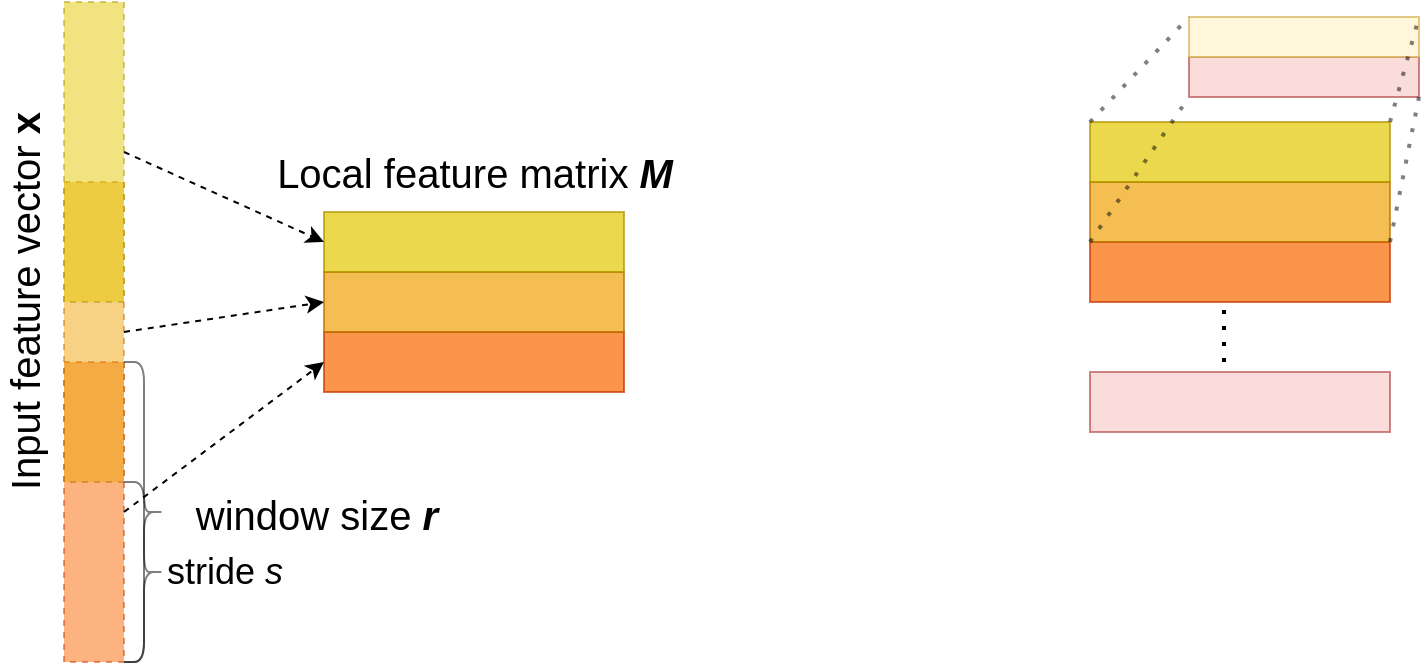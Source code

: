 <mxfile version="13.10.4" type="github">
  <diagram id="aq4iRbVSpHxAqp47M2av" name="Page-1">
    <mxGraphModel dx="732" dy="431" grid="1" gridSize="10" guides="1" tooltips="1" connect="1" arrows="1" fold="1" page="0" pageScale="1" pageWidth="827" pageHeight="1169" math="1" shadow="0">
      <root>
        <mxCell id="0" />
        <mxCell id="1" parent="0" />
        <mxCell id="JFULPdk7UiSNDiHIxE1C-34" value="" style="rounded=0;whiteSpace=wrap;html=1;strokeColor=#C73500;fillColor=#fa6800;opacity=50;dashed=1;fontColor=#ffffff;" vertex="1" parent="1">
          <mxGeometry x="160" y="200" width="30" height="150" as="geometry" />
        </mxCell>
        <mxCell id="JFULPdk7UiSNDiHIxE1C-35" value="" style="rounded=0;whiteSpace=wrap;html=1;strokeColor=#BD7000;fillColor=#f0a30a;opacity=50;dashed=1;fontColor=#ffffff;" vertex="1" parent="1">
          <mxGeometry x="160" y="110" width="30" height="150" as="geometry" />
        </mxCell>
        <mxCell id="JFULPdk7UiSNDiHIxE1C-36" value="" style="rounded=0;whiteSpace=wrap;html=1;strokeColor=#B09500;fillColor=#e3c800;opacity=50;dashed=1;fontColor=#ffffff;" vertex="1" parent="1">
          <mxGeometry x="160" y="20" width="30" height="150" as="geometry" />
        </mxCell>
        <mxCell id="JFULPdk7UiSNDiHIxE1C-38" value="" style="shape=curlyBracket;whiteSpace=wrap;html=1;rounded=1;strokeColor=#000000;fillColor=#D79B00;opacity=50;rotation=-180;" vertex="1" parent="1">
          <mxGeometry x="190" y="260" width="20" height="90" as="geometry" />
        </mxCell>
        <mxCell id="JFULPdk7UiSNDiHIxE1C-39" value="" style="shape=curlyBracket;whiteSpace=wrap;html=1;rounded=1;strokeColor=#000000;fillColor=#D79B00;opacity=50;rotation=-180;" vertex="1" parent="1">
          <mxGeometry x="190" y="200" width="20" height="150" as="geometry" />
        </mxCell>
        <mxCell id="JFULPdk7UiSNDiHIxE1C-41" value="&lt;font style=&quot;font-size: 18px&quot;&gt;stride&lt;/font&gt;&lt;font style=&quot;font-size: 18px&quot;&gt; &lt;i&gt;s&lt;/i&gt;&lt;/font&gt;" style="text;html=1;align=center;verticalAlign=middle;resizable=0;points=[];autosize=1;" vertex="1" parent="1">
          <mxGeometry x="205" y="295" width="70" height="20" as="geometry" />
        </mxCell>
        <mxCell id="JFULPdk7UiSNDiHIxE1C-42" value="&lt;font style=&quot;font-size: 20px&quot;&gt;window size &lt;i&gt;&lt;b&gt;r&lt;/b&gt;&lt;/i&gt;&lt;/font&gt;" style="text;html=1;align=center;verticalAlign=middle;resizable=0;points=[];autosize=1;" vertex="1" parent="1">
          <mxGeometry x="220" y="265" width="131" height="21" as="geometry" />
        </mxCell>
        <mxCell id="JFULPdk7UiSNDiHIxE1C-44" value="&lt;font style=&quot;font-size: 20px&quot;&gt;Input feature vector &lt;b&gt;x&lt;/b&gt;&lt;br&gt;&lt;/font&gt;" style="text;html=1;align=center;verticalAlign=middle;resizable=0;points=[];autosize=1;rotation=-90;" vertex="1" parent="1">
          <mxGeometry x="40" y="160" width="200" height="20" as="geometry" />
        </mxCell>
        <mxCell id="JFULPdk7UiSNDiHIxE1C-45" value="" style="rounded=0;whiteSpace=wrap;html=1;strokeColor=#C73500;fillColor=#fa6800;opacity=70;fontColor=#ffffff;rotation=90;" vertex="1" parent="1">
          <mxGeometry x="350" y="125" width="30" height="150" as="geometry" />
        </mxCell>
        <mxCell id="JFULPdk7UiSNDiHIxE1C-46" value="" style="rounded=0;whiteSpace=wrap;html=1;strokeColor=#BD7000;fillColor=#f0a30a;opacity=70;fontColor=#ffffff;rotation=90;" vertex="1" parent="1">
          <mxGeometry x="350" y="95" width="30" height="150" as="geometry" />
        </mxCell>
        <mxCell id="JFULPdk7UiSNDiHIxE1C-47" value="" style="rounded=0;whiteSpace=wrap;html=1;strokeColor=#B09500;fillColor=#e3c800;opacity=70;fontColor=#ffffff;rotation=90;" vertex="1" parent="1">
          <mxGeometry x="350" y="65" width="30" height="150" as="geometry" />
        </mxCell>
        <mxCell id="JFULPdk7UiSNDiHIxE1C-48" value="" style="endArrow=classic;html=1;exitX=1;exitY=0.5;exitDx=0;exitDy=0;entryX=0.5;entryY=1;entryDx=0;entryDy=0;dashed=1;" edge="1" parent="1" source="JFULPdk7UiSNDiHIxE1C-34" target="JFULPdk7UiSNDiHIxE1C-45">
          <mxGeometry width="50" height="50" relative="1" as="geometry">
            <mxPoint x="340" y="210" as="sourcePoint" />
            <mxPoint x="240" y="210" as="targetPoint" />
          </mxGeometry>
        </mxCell>
        <mxCell id="JFULPdk7UiSNDiHIxE1C-49" value="" style="endArrow=classic;html=1;exitX=1;exitY=0.5;exitDx=0;exitDy=0;entryX=0.5;entryY=1;entryDx=0;entryDy=0;dashed=1;" edge="1" parent="1" source="JFULPdk7UiSNDiHIxE1C-35" target="JFULPdk7UiSNDiHIxE1C-46">
          <mxGeometry width="50" height="50" relative="1" as="geometry">
            <mxPoint x="190.0" y="195" as="sourcePoint" />
            <mxPoint x="280.0" y="145" as="targetPoint" />
          </mxGeometry>
        </mxCell>
        <mxCell id="JFULPdk7UiSNDiHIxE1C-50" value="" style="endArrow=classic;html=1;exitX=1;exitY=0.5;exitDx=0;exitDy=0;entryX=0.5;entryY=1;entryDx=0;entryDy=0;dashed=1;" edge="1" parent="1" source="JFULPdk7UiSNDiHIxE1C-36" target="JFULPdk7UiSNDiHIxE1C-47">
          <mxGeometry width="50" height="50" relative="1" as="geometry">
            <mxPoint x="205.0" y="100" as="sourcePoint" />
            <mxPoint x="295.0" y="110" as="targetPoint" />
          </mxGeometry>
        </mxCell>
        <mxCell id="JFULPdk7UiSNDiHIxE1C-51" value="&lt;font style=&quot;font-size: 20px&quot;&gt;Local feature matrix &lt;i&gt;&lt;b&gt;M&lt;/b&gt;&lt;/i&gt;&lt;/font&gt;" style="text;html=1;align=center;verticalAlign=middle;resizable=0;points=[];autosize=1;" vertex="1" parent="1">
          <mxGeometry x="260" y="95" width="210" height="20" as="geometry" />
        </mxCell>
        <mxCell id="JFULPdk7UiSNDiHIxE1C-52" value="" style="rounded=0;whiteSpace=wrap;html=1;strokeColor=#C73500;fillColor=#fa6800;opacity=70;fontColor=#ffffff;rotation=90;" vertex="1" parent="1">
          <mxGeometry x="733" y="80" width="30" height="150" as="geometry" />
        </mxCell>
        <mxCell id="JFULPdk7UiSNDiHIxE1C-53" value="" style="rounded=0;whiteSpace=wrap;html=1;strokeColor=#BD7000;fillColor=#f0a30a;opacity=70;fontColor=#ffffff;rotation=90;" vertex="1" parent="1">
          <mxGeometry x="733" y="50" width="30" height="150" as="geometry" />
        </mxCell>
        <mxCell id="JFULPdk7UiSNDiHIxE1C-54" value="" style="rounded=0;whiteSpace=wrap;html=1;strokeColor=#B09500;fillColor=#e3c800;opacity=70;fontColor=#ffffff;rotation=90;" vertex="1" parent="1">
          <mxGeometry x="733" y="20" width="30" height="150" as="geometry" />
        </mxCell>
        <mxCell id="JFULPdk7UiSNDiHIxE1C-55" value="" style="endArrow=none;dashed=1;html=1;dashPattern=1 3;strokeWidth=2;" edge="1" parent="1">
          <mxGeometry width="50" height="50" relative="1" as="geometry">
            <mxPoint x="740" y="200" as="sourcePoint" />
            <mxPoint x="740" y="170" as="targetPoint" />
          </mxGeometry>
        </mxCell>
        <mxCell id="JFULPdk7UiSNDiHIxE1C-56" value="" style="rounded=0;whiteSpace=wrap;html=1;strokeColor=#b85450;fillColor=#f8cecc;opacity=70;rotation=90;" vertex="1" parent="1">
          <mxGeometry x="733" y="145" width="30" height="150" as="geometry" />
        </mxCell>
        <mxCell id="JFULPdk7UiSNDiHIxE1C-59" value="" style="rounded=0;whiteSpace=wrap;html=1;strokeColor=#b85450;fillColor=#f8cecc;opacity=70;rotation=90;" vertex="1" parent="1">
          <mxGeometry x="770" width="20" height="115" as="geometry" />
        </mxCell>
        <mxCell id="JFULPdk7UiSNDiHIxE1C-60" value="" style="rounded=0;whiteSpace=wrap;html=1;strokeColor=#d6b656;fillColor=#fff2cc;opacity=70;rotation=90;" vertex="1" parent="1">
          <mxGeometry x="770" y="-20" width="20" height="115" as="geometry" />
        </mxCell>
        <mxCell id="JFULPdk7UiSNDiHIxE1C-61" value="" style="endArrow=none;dashed=1;html=1;dashPattern=1 3;strokeWidth=2;exitX=0;exitY=1;exitDx=0;exitDy=0;entryX=0;entryY=1;entryDx=0;entryDy=0;opacity=50;" edge="1" parent="1" source="JFULPdk7UiSNDiHIxE1C-54" target="JFULPdk7UiSNDiHIxE1C-60">
          <mxGeometry width="50" height="50" relative="1" as="geometry">
            <mxPoint x="670" y="80" as="sourcePoint" />
            <mxPoint x="720" y="30" as="targetPoint" />
          </mxGeometry>
        </mxCell>
        <mxCell id="JFULPdk7UiSNDiHIxE1C-62" value="" style="endArrow=none;dashed=1;html=1;dashPattern=1 3;strokeWidth=2;exitX=1;exitY=1;exitDx=0;exitDy=0;entryX=1;entryY=1;entryDx=0;entryDy=0;opacity=50;" edge="1" parent="1" source="JFULPdk7UiSNDiHIxE1C-53" target="JFULPdk7UiSNDiHIxE1C-59">
          <mxGeometry width="50" height="50" relative="1" as="geometry">
            <mxPoint x="600" y="120.0" as="sourcePoint" />
            <mxPoint x="647" y="70.0" as="targetPoint" />
          </mxGeometry>
        </mxCell>
        <mxCell id="JFULPdk7UiSNDiHIxE1C-63" value="" style="endArrow=none;dashed=1;html=1;dashPattern=1 3;strokeWidth=2;exitX=0;exitY=0;exitDx=0;exitDy=0;entryX=0;entryY=0;entryDx=0;entryDy=0;opacity=50;" edge="1" parent="1" source="JFULPdk7UiSNDiHIxE1C-54" target="JFULPdk7UiSNDiHIxE1C-60">
          <mxGeometry width="50" height="50" relative="1" as="geometry">
            <mxPoint x="850" y="125.0" as="sourcePoint" />
            <mxPoint x="897" y="75.0" as="targetPoint" />
          </mxGeometry>
        </mxCell>
        <mxCell id="JFULPdk7UiSNDiHIxE1C-64" value="" style="endArrow=none;dashed=1;html=1;dashPattern=1 3;strokeWidth=2;exitX=1;exitY=0;exitDx=0;exitDy=0;entryX=1;entryY=0;entryDx=0;entryDy=0;opacity=50;" edge="1" parent="1" source="JFULPdk7UiSNDiHIxE1C-53" target="JFULPdk7UiSNDiHIxE1C-59">
          <mxGeometry width="50" height="50" relative="1" as="geometry">
            <mxPoint x="860" y="142.5" as="sourcePoint" />
            <mxPoint x="874.5" y="90.0" as="targetPoint" />
          </mxGeometry>
        </mxCell>
      </root>
    </mxGraphModel>
  </diagram>
</mxfile>

